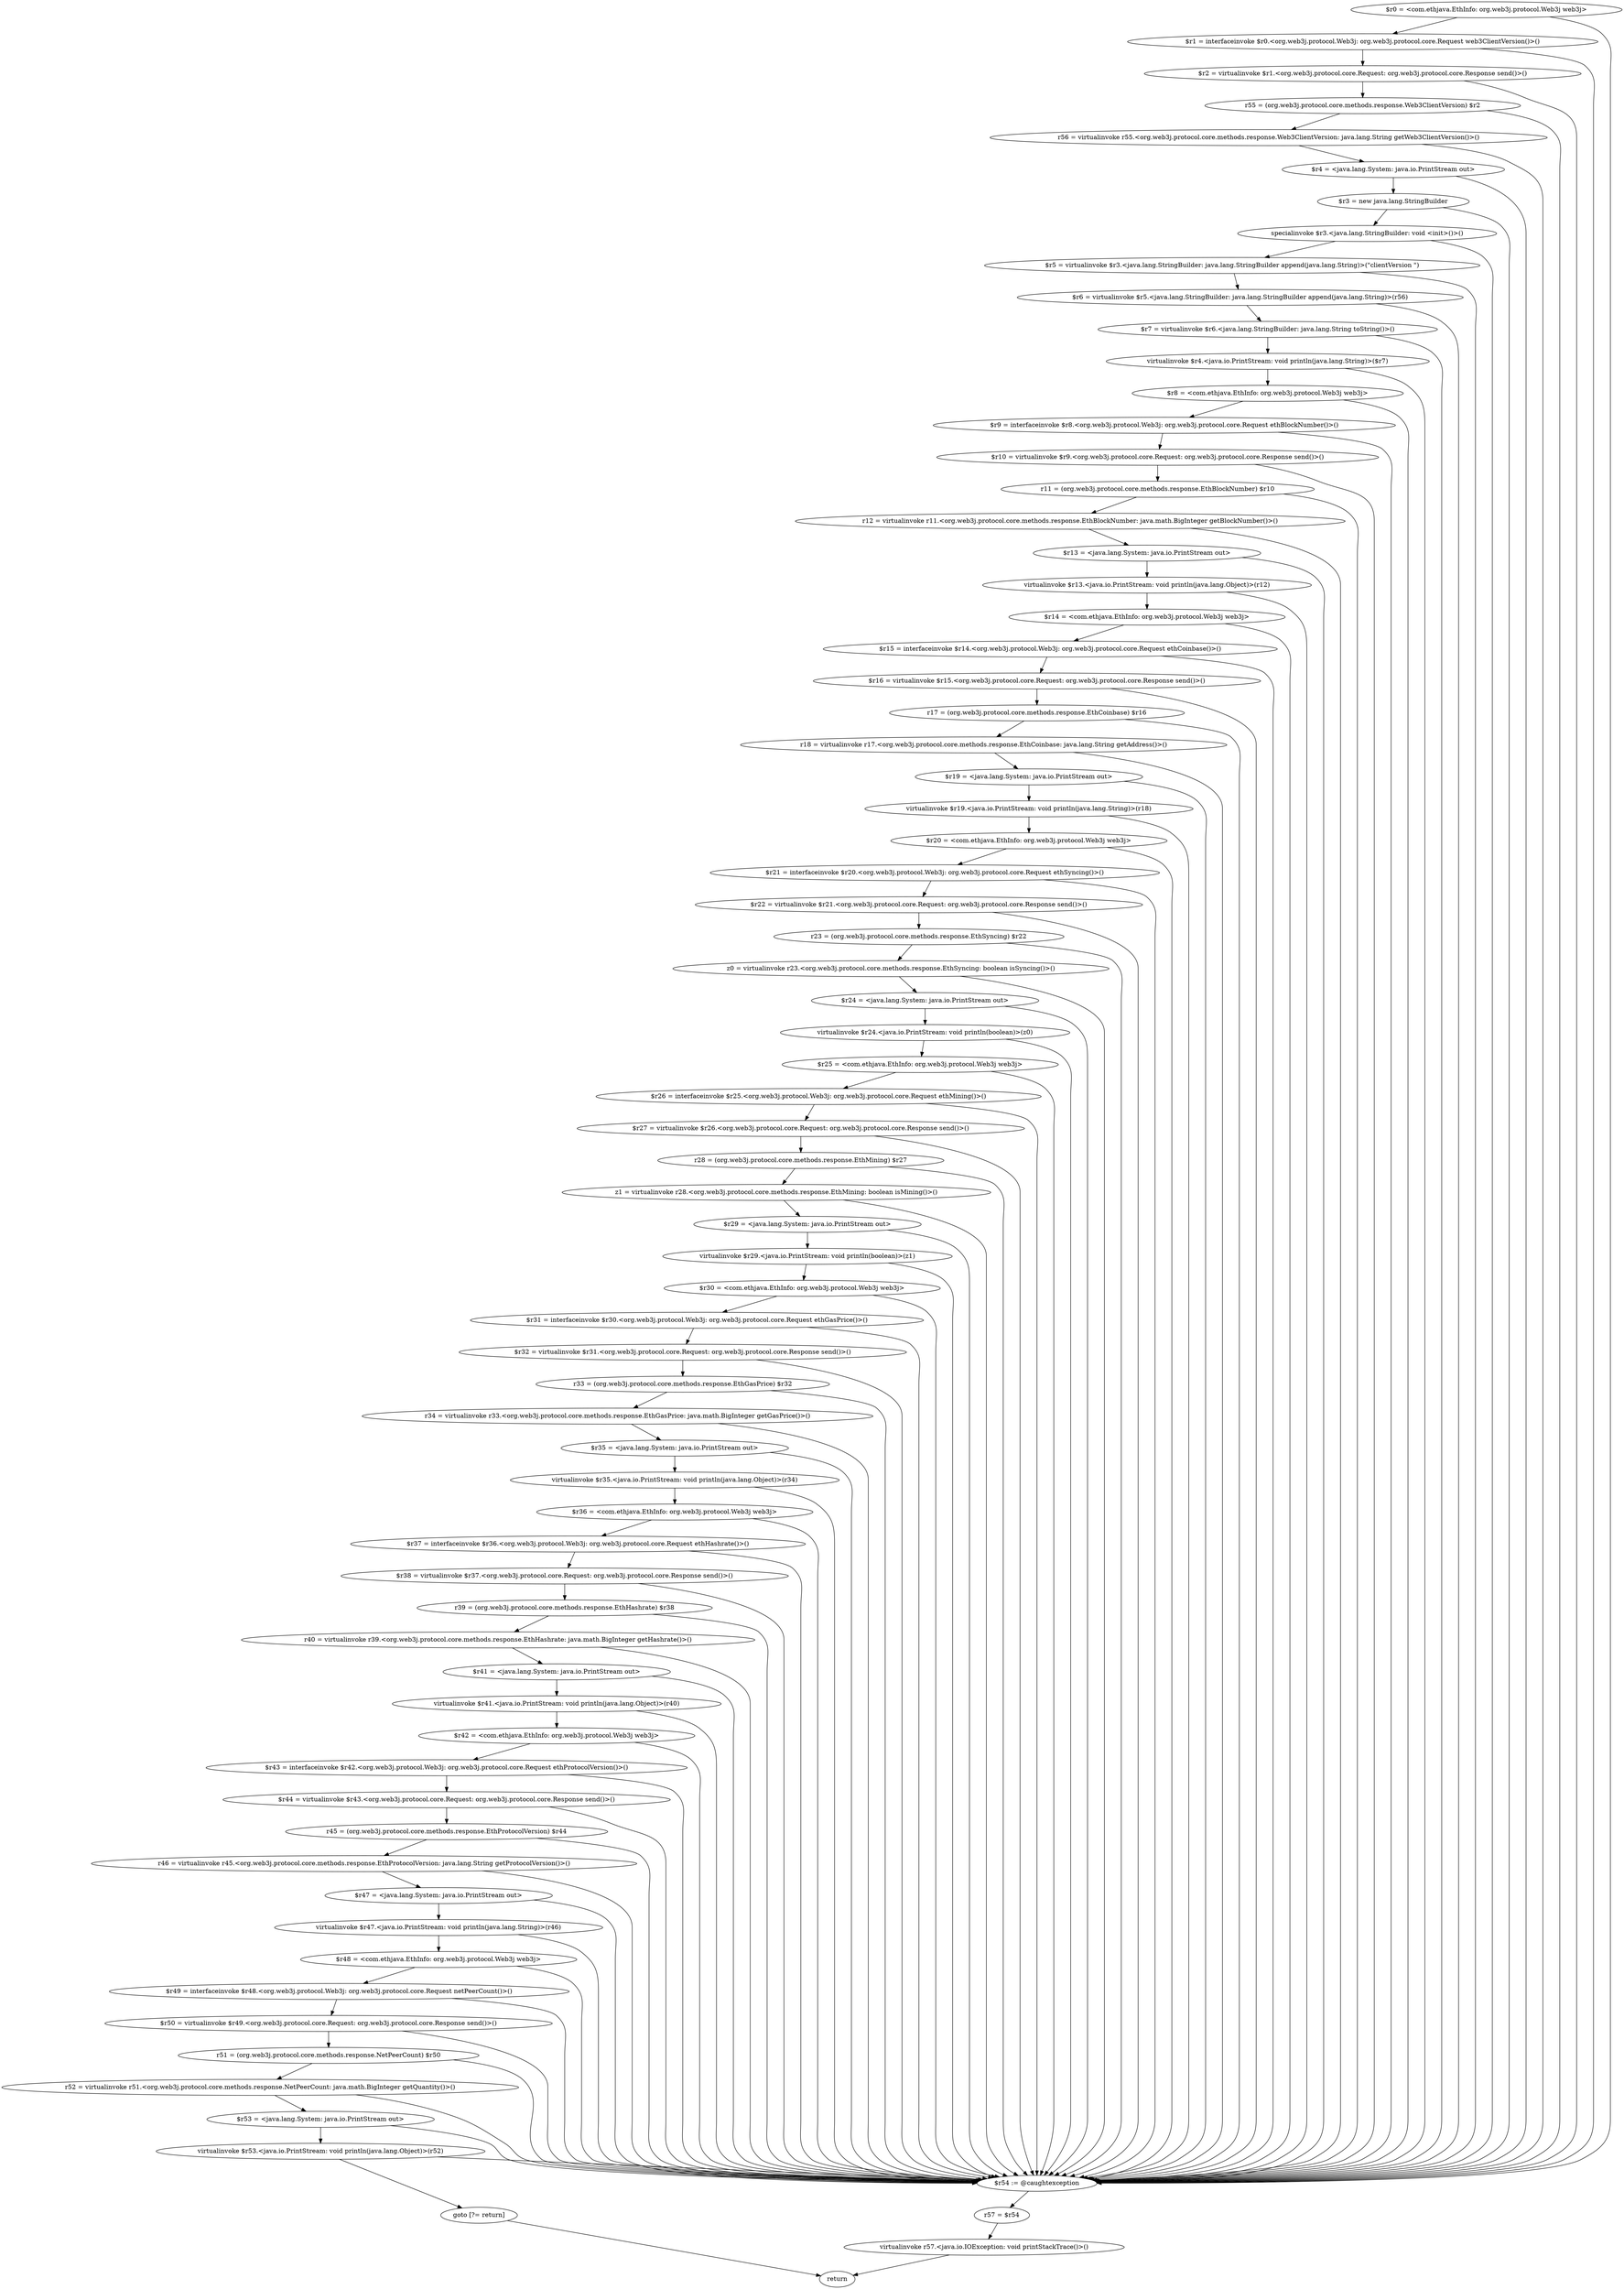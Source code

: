 digraph "unitGraph" {
    "$r0 = <com.ethjava.EthInfo: org.web3j.protocol.Web3j web3j>"
    "$r1 = interfaceinvoke $r0.<org.web3j.protocol.Web3j: org.web3j.protocol.core.Request web3ClientVersion()>()"
    "$r2 = virtualinvoke $r1.<org.web3j.protocol.core.Request: org.web3j.protocol.core.Response send()>()"
    "r55 = (org.web3j.protocol.core.methods.response.Web3ClientVersion) $r2"
    "r56 = virtualinvoke r55.<org.web3j.protocol.core.methods.response.Web3ClientVersion: java.lang.String getWeb3ClientVersion()>()"
    "$r4 = <java.lang.System: java.io.PrintStream out>"
    "$r3 = new java.lang.StringBuilder"
    "specialinvoke $r3.<java.lang.StringBuilder: void <init>()>()"
    "$r5 = virtualinvoke $r3.<java.lang.StringBuilder: java.lang.StringBuilder append(java.lang.String)>(\"clientVersion \")"
    "$r6 = virtualinvoke $r5.<java.lang.StringBuilder: java.lang.StringBuilder append(java.lang.String)>(r56)"
    "$r7 = virtualinvoke $r6.<java.lang.StringBuilder: java.lang.String toString()>()"
    "virtualinvoke $r4.<java.io.PrintStream: void println(java.lang.String)>($r7)"
    "$r8 = <com.ethjava.EthInfo: org.web3j.protocol.Web3j web3j>"
    "$r9 = interfaceinvoke $r8.<org.web3j.protocol.Web3j: org.web3j.protocol.core.Request ethBlockNumber()>()"
    "$r10 = virtualinvoke $r9.<org.web3j.protocol.core.Request: org.web3j.protocol.core.Response send()>()"
    "r11 = (org.web3j.protocol.core.methods.response.EthBlockNumber) $r10"
    "r12 = virtualinvoke r11.<org.web3j.protocol.core.methods.response.EthBlockNumber: java.math.BigInteger getBlockNumber()>()"
    "$r13 = <java.lang.System: java.io.PrintStream out>"
    "virtualinvoke $r13.<java.io.PrintStream: void println(java.lang.Object)>(r12)"
    "$r14 = <com.ethjava.EthInfo: org.web3j.protocol.Web3j web3j>"
    "$r15 = interfaceinvoke $r14.<org.web3j.protocol.Web3j: org.web3j.protocol.core.Request ethCoinbase()>()"
    "$r16 = virtualinvoke $r15.<org.web3j.protocol.core.Request: org.web3j.protocol.core.Response send()>()"
    "r17 = (org.web3j.protocol.core.methods.response.EthCoinbase) $r16"
    "r18 = virtualinvoke r17.<org.web3j.protocol.core.methods.response.EthCoinbase: java.lang.String getAddress()>()"
    "$r19 = <java.lang.System: java.io.PrintStream out>"
    "virtualinvoke $r19.<java.io.PrintStream: void println(java.lang.String)>(r18)"
    "$r20 = <com.ethjava.EthInfo: org.web3j.protocol.Web3j web3j>"
    "$r21 = interfaceinvoke $r20.<org.web3j.protocol.Web3j: org.web3j.protocol.core.Request ethSyncing()>()"
    "$r22 = virtualinvoke $r21.<org.web3j.protocol.core.Request: org.web3j.protocol.core.Response send()>()"
    "r23 = (org.web3j.protocol.core.methods.response.EthSyncing) $r22"
    "z0 = virtualinvoke r23.<org.web3j.protocol.core.methods.response.EthSyncing: boolean isSyncing()>()"
    "$r24 = <java.lang.System: java.io.PrintStream out>"
    "virtualinvoke $r24.<java.io.PrintStream: void println(boolean)>(z0)"
    "$r25 = <com.ethjava.EthInfo: org.web3j.protocol.Web3j web3j>"
    "$r26 = interfaceinvoke $r25.<org.web3j.protocol.Web3j: org.web3j.protocol.core.Request ethMining()>()"
    "$r27 = virtualinvoke $r26.<org.web3j.protocol.core.Request: org.web3j.protocol.core.Response send()>()"
    "r28 = (org.web3j.protocol.core.methods.response.EthMining) $r27"
    "z1 = virtualinvoke r28.<org.web3j.protocol.core.methods.response.EthMining: boolean isMining()>()"
    "$r29 = <java.lang.System: java.io.PrintStream out>"
    "virtualinvoke $r29.<java.io.PrintStream: void println(boolean)>(z1)"
    "$r30 = <com.ethjava.EthInfo: org.web3j.protocol.Web3j web3j>"
    "$r31 = interfaceinvoke $r30.<org.web3j.protocol.Web3j: org.web3j.protocol.core.Request ethGasPrice()>()"
    "$r32 = virtualinvoke $r31.<org.web3j.protocol.core.Request: org.web3j.protocol.core.Response send()>()"
    "r33 = (org.web3j.protocol.core.methods.response.EthGasPrice) $r32"
    "r34 = virtualinvoke r33.<org.web3j.protocol.core.methods.response.EthGasPrice: java.math.BigInteger getGasPrice()>()"
    "$r35 = <java.lang.System: java.io.PrintStream out>"
    "virtualinvoke $r35.<java.io.PrintStream: void println(java.lang.Object)>(r34)"
    "$r36 = <com.ethjava.EthInfo: org.web3j.protocol.Web3j web3j>"
    "$r37 = interfaceinvoke $r36.<org.web3j.protocol.Web3j: org.web3j.protocol.core.Request ethHashrate()>()"
    "$r38 = virtualinvoke $r37.<org.web3j.protocol.core.Request: org.web3j.protocol.core.Response send()>()"
    "r39 = (org.web3j.protocol.core.methods.response.EthHashrate) $r38"
    "r40 = virtualinvoke r39.<org.web3j.protocol.core.methods.response.EthHashrate: java.math.BigInteger getHashrate()>()"
    "$r41 = <java.lang.System: java.io.PrintStream out>"
    "virtualinvoke $r41.<java.io.PrintStream: void println(java.lang.Object)>(r40)"
    "$r42 = <com.ethjava.EthInfo: org.web3j.protocol.Web3j web3j>"
    "$r43 = interfaceinvoke $r42.<org.web3j.protocol.Web3j: org.web3j.protocol.core.Request ethProtocolVersion()>()"
    "$r44 = virtualinvoke $r43.<org.web3j.protocol.core.Request: org.web3j.protocol.core.Response send()>()"
    "r45 = (org.web3j.protocol.core.methods.response.EthProtocolVersion) $r44"
    "r46 = virtualinvoke r45.<org.web3j.protocol.core.methods.response.EthProtocolVersion: java.lang.String getProtocolVersion()>()"
    "$r47 = <java.lang.System: java.io.PrintStream out>"
    "virtualinvoke $r47.<java.io.PrintStream: void println(java.lang.String)>(r46)"
    "$r48 = <com.ethjava.EthInfo: org.web3j.protocol.Web3j web3j>"
    "$r49 = interfaceinvoke $r48.<org.web3j.protocol.Web3j: org.web3j.protocol.core.Request netPeerCount()>()"
    "$r50 = virtualinvoke $r49.<org.web3j.protocol.core.Request: org.web3j.protocol.core.Response send()>()"
    "r51 = (org.web3j.protocol.core.methods.response.NetPeerCount) $r50"
    "r52 = virtualinvoke r51.<org.web3j.protocol.core.methods.response.NetPeerCount: java.math.BigInteger getQuantity()>()"
    "$r53 = <java.lang.System: java.io.PrintStream out>"
    "virtualinvoke $r53.<java.io.PrintStream: void println(java.lang.Object)>(r52)"
    "goto [?= return]"
    "$r54 := @caughtexception"
    "r57 = $r54"
    "virtualinvoke r57.<java.io.IOException: void printStackTrace()>()"
    "return"
    "$r0 = <com.ethjava.EthInfo: org.web3j.protocol.Web3j web3j>"->"$r1 = interfaceinvoke $r0.<org.web3j.protocol.Web3j: org.web3j.protocol.core.Request web3ClientVersion()>()";
    "$r0 = <com.ethjava.EthInfo: org.web3j.protocol.Web3j web3j>"->"$r54 := @caughtexception";
    "$r1 = interfaceinvoke $r0.<org.web3j.protocol.Web3j: org.web3j.protocol.core.Request web3ClientVersion()>()"->"$r2 = virtualinvoke $r1.<org.web3j.protocol.core.Request: org.web3j.protocol.core.Response send()>()";
    "$r1 = interfaceinvoke $r0.<org.web3j.protocol.Web3j: org.web3j.protocol.core.Request web3ClientVersion()>()"->"$r54 := @caughtexception";
    "$r2 = virtualinvoke $r1.<org.web3j.protocol.core.Request: org.web3j.protocol.core.Response send()>()"->"r55 = (org.web3j.protocol.core.methods.response.Web3ClientVersion) $r2";
    "$r2 = virtualinvoke $r1.<org.web3j.protocol.core.Request: org.web3j.protocol.core.Response send()>()"->"$r54 := @caughtexception";
    "r55 = (org.web3j.protocol.core.methods.response.Web3ClientVersion) $r2"->"r56 = virtualinvoke r55.<org.web3j.protocol.core.methods.response.Web3ClientVersion: java.lang.String getWeb3ClientVersion()>()";
    "r55 = (org.web3j.protocol.core.methods.response.Web3ClientVersion) $r2"->"$r54 := @caughtexception";
    "r56 = virtualinvoke r55.<org.web3j.protocol.core.methods.response.Web3ClientVersion: java.lang.String getWeb3ClientVersion()>()"->"$r4 = <java.lang.System: java.io.PrintStream out>";
    "r56 = virtualinvoke r55.<org.web3j.protocol.core.methods.response.Web3ClientVersion: java.lang.String getWeb3ClientVersion()>()"->"$r54 := @caughtexception";
    "$r4 = <java.lang.System: java.io.PrintStream out>"->"$r3 = new java.lang.StringBuilder";
    "$r4 = <java.lang.System: java.io.PrintStream out>"->"$r54 := @caughtexception";
    "$r3 = new java.lang.StringBuilder"->"specialinvoke $r3.<java.lang.StringBuilder: void <init>()>()";
    "$r3 = new java.lang.StringBuilder"->"$r54 := @caughtexception";
    "specialinvoke $r3.<java.lang.StringBuilder: void <init>()>()"->"$r5 = virtualinvoke $r3.<java.lang.StringBuilder: java.lang.StringBuilder append(java.lang.String)>(\"clientVersion \")";
    "specialinvoke $r3.<java.lang.StringBuilder: void <init>()>()"->"$r54 := @caughtexception";
    "$r5 = virtualinvoke $r3.<java.lang.StringBuilder: java.lang.StringBuilder append(java.lang.String)>(\"clientVersion \")"->"$r6 = virtualinvoke $r5.<java.lang.StringBuilder: java.lang.StringBuilder append(java.lang.String)>(r56)";
    "$r5 = virtualinvoke $r3.<java.lang.StringBuilder: java.lang.StringBuilder append(java.lang.String)>(\"clientVersion \")"->"$r54 := @caughtexception";
    "$r6 = virtualinvoke $r5.<java.lang.StringBuilder: java.lang.StringBuilder append(java.lang.String)>(r56)"->"$r7 = virtualinvoke $r6.<java.lang.StringBuilder: java.lang.String toString()>()";
    "$r6 = virtualinvoke $r5.<java.lang.StringBuilder: java.lang.StringBuilder append(java.lang.String)>(r56)"->"$r54 := @caughtexception";
    "$r7 = virtualinvoke $r6.<java.lang.StringBuilder: java.lang.String toString()>()"->"virtualinvoke $r4.<java.io.PrintStream: void println(java.lang.String)>($r7)";
    "$r7 = virtualinvoke $r6.<java.lang.StringBuilder: java.lang.String toString()>()"->"$r54 := @caughtexception";
    "virtualinvoke $r4.<java.io.PrintStream: void println(java.lang.String)>($r7)"->"$r8 = <com.ethjava.EthInfo: org.web3j.protocol.Web3j web3j>";
    "virtualinvoke $r4.<java.io.PrintStream: void println(java.lang.String)>($r7)"->"$r54 := @caughtexception";
    "$r8 = <com.ethjava.EthInfo: org.web3j.protocol.Web3j web3j>"->"$r9 = interfaceinvoke $r8.<org.web3j.protocol.Web3j: org.web3j.protocol.core.Request ethBlockNumber()>()";
    "$r8 = <com.ethjava.EthInfo: org.web3j.protocol.Web3j web3j>"->"$r54 := @caughtexception";
    "$r9 = interfaceinvoke $r8.<org.web3j.protocol.Web3j: org.web3j.protocol.core.Request ethBlockNumber()>()"->"$r10 = virtualinvoke $r9.<org.web3j.protocol.core.Request: org.web3j.protocol.core.Response send()>()";
    "$r9 = interfaceinvoke $r8.<org.web3j.protocol.Web3j: org.web3j.protocol.core.Request ethBlockNumber()>()"->"$r54 := @caughtexception";
    "$r10 = virtualinvoke $r9.<org.web3j.protocol.core.Request: org.web3j.protocol.core.Response send()>()"->"r11 = (org.web3j.protocol.core.methods.response.EthBlockNumber) $r10";
    "$r10 = virtualinvoke $r9.<org.web3j.protocol.core.Request: org.web3j.protocol.core.Response send()>()"->"$r54 := @caughtexception";
    "r11 = (org.web3j.protocol.core.methods.response.EthBlockNumber) $r10"->"r12 = virtualinvoke r11.<org.web3j.protocol.core.methods.response.EthBlockNumber: java.math.BigInteger getBlockNumber()>()";
    "r11 = (org.web3j.protocol.core.methods.response.EthBlockNumber) $r10"->"$r54 := @caughtexception";
    "r12 = virtualinvoke r11.<org.web3j.protocol.core.methods.response.EthBlockNumber: java.math.BigInteger getBlockNumber()>()"->"$r13 = <java.lang.System: java.io.PrintStream out>";
    "r12 = virtualinvoke r11.<org.web3j.protocol.core.methods.response.EthBlockNumber: java.math.BigInteger getBlockNumber()>()"->"$r54 := @caughtexception";
    "$r13 = <java.lang.System: java.io.PrintStream out>"->"virtualinvoke $r13.<java.io.PrintStream: void println(java.lang.Object)>(r12)";
    "$r13 = <java.lang.System: java.io.PrintStream out>"->"$r54 := @caughtexception";
    "virtualinvoke $r13.<java.io.PrintStream: void println(java.lang.Object)>(r12)"->"$r14 = <com.ethjava.EthInfo: org.web3j.protocol.Web3j web3j>";
    "virtualinvoke $r13.<java.io.PrintStream: void println(java.lang.Object)>(r12)"->"$r54 := @caughtexception";
    "$r14 = <com.ethjava.EthInfo: org.web3j.protocol.Web3j web3j>"->"$r15 = interfaceinvoke $r14.<org.web3j.protocol.Web3j: org.web3j.protocol.core.Request ethCoinbase()>()";
    "$r14 = <com.ethjava.EthInfo: org.web3j.protocol.Web3j web3j>"->"$r54 := @caughtexception";
    "$r15 = interfaceinvoke $r14.<org.web3j.protocol.Web3j: org.web3j.protocol.core.Request ethCoinbase()>()"->"$r16 = virtualinvoke $r15.<org.web3j.protocol.core.Request: org.web3j.protocol.core.Response send()>()";
    "$r15 = interfaceinvoke $r14.<org.web3j.protocol.Web3j: org.web3j.protocol.core.Request ethCoinbase()>()"->"$r54 := @caughtexception";
    "$r16 = virtualinvoke $r15.<org.web3j.protocol.core.Request: org.web3j.protocol.core.Response send()>()"->"r17 = (org.web3j.protocol.core.methods.response.EthCoinbase) $r16";
    "$r16 = virtualinvoke $r15.<org.web3j.protocol.core.Request: org.web3j.protocol.core.Response send()>()"->"$r54 := @caughtexception";
    "r17 = (org.web3j.protocol.core.methods.response.EthCoinbase) $r16"->"r18 = virtualinvoke r17.<org.web3j.protocol.core.methods.response.EthCoinbase: java.lang.String getAddress()>()";
    "r17 = (org.web3j.protocol.core.methods.response.EthCoinbase) $r16"->"$r54 := @caughtexception";
    "r18 = virtualinvoke r17.<org.web3j.protocol.core.methods.response.EthCoinbase: java.lang.String getAddress()>()"->"$r19 = <java.lang.System: java.io.PrintStream out>";
    "r18 = virtualinvoke r17.<org.web3j.protocol.core.methods.response.EthCoinbase: java.lang.String getAddress()>()"->"$r54 := @caughtexception";
    "$r19 = <java.lang.System: java.io.PrintStream out>"->"virtualinvoke $r19.<java.io.PrintStream: void println(java.lang.String)>(r18)";
    "$r19 = <java.lang.System: java.io.PrintStream out>"->"$r54 := @caughtexception";
    "virtualinvoke $r19.<java.io.PrintStream: void println(java.lang.String)>(r18)"->"$r20 = <com.ethjava.EthInfo: org.web3j.protocol.Web3j web3j>";
    "virtualinvoke $r19.<java.io.PrintStream: void println(java.lang.String)>(r18)"->"$r54 := @caughtexception";
    "$r20 = <com.ethjava.EthInfo: org.web3j.protocol.Web3j web3j>"->"$r21 = interfaceinvoke $r20.<org.web3j.protocol.Web3j: org.web3j.protocol.core.Request ethSyncing()>()";
    "$r20 = <com.ethjava.EthInfo: org.web3j.protocol.Web3j web3j>"->"$r54 := @caughtexception";
    "$r21 = interfaceinvoke $r20.<org.web3j.protocol.Web3j: org.web3j.protocol.core.Request ethSyncing()>()"->"$r22 = virtualinvoke $r21.<org.web3j.protocol.core.Request: org.web3j.protocol.core.Response send()>()";
    "$r21 = interfaceinvoke $r20.<org.web3j.protocol.Web3j: org.web3j.protocol.core.Request ethSyncing()>()"->"$r54 := @caughtexception";
    "$r22 = virtualinvoke $r21.<org.web3j.protocol.core.Request: org.web3j.protocol.core.Response send()>()"->"r23 = (org.web3j.protocol.core.methods.response.EthSyncing) $r22";
    "$r22 = virtualinvoke $r21.<org.web3j.protocol.core.Request: org.web3j.protocol.core.Response send()>()"->"$r54 := @caughtexception";
    "r23 = (org.web3j.protocol.core.methods.response.EthSyncing) $r22"->"z0 = virtualinvoke r23.<org.web3j.protocol.core.methods.response.EthSyncing: boolean isSyncing()>()";
    "r23 = (org.web3j.protocol.core.methods.response.EthSyncing) $r22"->"$r54 := @caughtexception";
    "z0 = virtualinvoke r23.<org.web3j.protocol.core.methods.response.EthSyncing: boolean isSyncing()>()"->"$r24 = <java.lang.System: java.io.PrintStream out>";
    "z0 = virtualinvoke r23.<org.web3j.protocol.core.methods.response.EthSyncing: boolean isSyncing()>()"->"$r54 := @caughtexception";
    "$r24 = <java.lang.System: java.io.PrintStream out>"->"virtualinvoke $r24.<java.io.PrintStream: void println(boolean)>(z0)";
    "$r24 = <java.lang.System: java.io.PrintStream out>"->"$r54 := @caughtexception";
    "virtualinvoke $r24.<java.io.PrintStream: void println(boolean)>(z0)"->"$r25 = <com.ethjava.EthInfo: org.web3j.protocol.Web3j web3j>";
    "virtualinvoke $r24.<java.io.PrintStream: void println(boolean)>(z0)"->"$r54 := @caughtexception";
    "$r25 = <com.ethjava.EthInfo: org.web3j.protocol.Web3j web3j>"->"$r26 = interfaceinvoke $r25.<org.web3j.protocol.Web3j: org.web3j.protocol.core.Request ethMining()>()";
    "$r25 = <com.ethjava.EthInfo: org.web3j.protocol.Web3j web3j>"->"$r54 := @caughtexception";
    "$r26 = interfaceinvoke $r25.<org.web3j.protocol.Web3j: org.web3j.protocol.core.Request ethMining()>()"->"$r27 = virtualinvoke $r26.<org.web3j.protocol.core.Request: org.web3j.protocol.core.Response send()>()";
    "$r26 = interfaceinvoke $r25.<org.web3j.protocol.Web3j: org.web3j.protocol.core.Request ethMining()>()"->"$r54 := @caughtexception";
    "$r27 = virtualinvoke $r26.<org.web3j.protocol.core.Request: org.web3j.protocol.core.Response send()>()"->"r28 = (org.web3j.protocol.core.methods.response.EthMining) $r27";
    "$r27 = virtualinvoke $r26.<org.web3j.protocol.core.Request: org.web3j.protocol.core.Response send()>()"->"$r54 := @caughtexception";
    "r28 = (org.web3j.protocol.core.methods.response.EthMining) $r27"->"z1 = virtualinvoke r28.<org.web3j.protocol.core.methods.response.EthMining: boolean isMining()>()";
    "r28 = (org.web3j.protocol.core.methods.response.EthMining) $r27"->"$r54 := @caughtexception";
    "z1 = virtualinvoke r28.<org.web3j.protocol.core.methods.response.EthMining: boolean isMining()>()"->"$r29 = <java.lang.System: java.io.PrintStream out>";
    "z1 = virtualinvoke r28.<org.web3j.protocol.core.methods.response.EthMining: boolean isMining()>()"->"$r54 := @caughtexception";
    "$r29 = <java.lang.System: java.io.PrintStream out>"->"virtualinvoke $r29.<java.io.PrintStream: void println(boolean)>(z1)";
    "$r29 = <java.lang.System: java.io.PrintStream out>"->"$r54 := @caughtexception";
    "virtualinvoke $r29.<java.io.PrintStream: void println(boolean)>(z1)"->"$r30 = <com.ethjava.EthInfo: org.web3j.protocol.Web3j web3j>";
    "virtualinvoke $r29.<java.io.PrintStream: void println(boolean)>(z1)"->"$r54 := @caughtexception";
    "$r30 = <com.ethjava.EthInfo: org.web3j.protocol.Web3j web3j>"->"$r31 = interfaceinvoke $r30.<org.web3j.protocol.Web3j: org.web3j.protocol.core.Request ethGasPrice()>()";
    "$r30 = <com.ethjava.EthInfo: org.web3j.protocol.Web3j web3j>"->"$r54 := @caughtexception";
    "$r31 = interfaceinvoke $r30.<org.web3j.protocol.Web3j: org.web3j.protocol.core.Request ethGasPrice()>()"->"$r32 = virtualinvoke $r31.<org.web3j.protocol.core.Request: org.web3j.protocol.core.Response send()>()";
    "$r31 = interfaceinvoke $r30.<org.web3j.protocol.Web3j: org.web3j.protocol.core.Request ethGasPrice()>()"->"$r54 := @caughtexception";
    "$r32 = virtualinvoke $r31.<org.web3j.protocol.core.Request: org.web3j.protocol.core.Response send()>()"->"r33 = (org.web3j.protocol.core.methods.response.EthGasPrice) $r32";
    "$r32 = virtualinvoke $r31.<org.web3j.protocol.core.Request: org.web3j.protocol.core.Response send()>()"->"$r54 := @caughtexception";
    "r33 = (org.web3j.protocol.core.methods.response.EthGasPrice) $r32"->"r34 = virtualinvoke r33.<org.web3j.protocol.core.methods.response.EthGasPrice: java.math.BigInteger getGasPrice()>()";
    "r33 = (org.web3j.protocol.core.methods.response.EthGasPrice) $r32"->"$r54 := @caughtexception";
    "r34 = virtualinvoke r33.<org.web3j.protocol.core.methods.response.EthGasPrice: java.math.BigInteger getGasPrice()>()"->"$r35 = <java.lang.System: java.io.PrintStream out>";
    "r34 = virtualinvoke r33.<org.web3j.protocol.core.methods.response.EthGasPrice: java.math.BigInteger getGasPrice()>()"->"$r54 := @caughtexception";
    "$r35 = <java.lang.System: java.io.PrintStream out>"->"virtualinvoke $r35.<java.io.PrintStream: void println(java.lang.Object)>(r34)";
    "$r35 = <java.lang.System: java.io.PrintStream out>"->"$r54 := @caughtexception";
    "virtualinvoke $r35.<java.io.PrintStream: void println(java.lang.Object)>(r34)"->"$r36 = <com.ethjava.EthInfo: org.web3j.protocol.Web3j web3j>";
    "virtualinvoke $r35.<java.io.PrintStream: void println(java.lang.Object)>(r34)"->"$r54 := @caughtexception";
    "$r36 = <com.ethjava.EthInfo: org.web3j.protocol.Web3j web3j>"->"$r37 = interfaceinvoke $r36.<org.web3j.protocol.Web3j: org.web3j.protocol.core.Request ethHashrate()>()";
    "$r36 = <com.ethjava.EthInfo: org.web3j.protocol.Web3j web3j>"->"$r54 := @caughtexception";
    "$r37 = interfaceinvoke $r36.<org.web3j.protocol.Web3j: org.web3j.protocol.core.Request ethHashrate()>()"->"$r38 = virtualinvoke $r37.<org.web3j.protocol.core.Request: org.web3j.protocol.core.Response send()>()";
    "$r37 = interfaceinvoke $r36.<org.web3j.protocol.Web3j: org.web3j.protocol.core.Request ethHashrate()>()"->"$r54 := @caughtexception";
    "$r38 = virtualinvoke $r37.<org.web3j.protocol.core.Request: org.web3j.protocol.core.Response send()>()"->"r39 = (org.web3j.protocol.core.methods.response.EthHashrate) $r38";
    "$r38 = virtualinvoke $r37.<org.web3j.protocol.core.Request: org.web3j.protocol.core.Response send()>()"->"$r54 := @caughtexception";
    "r39 = (org.web3j.protocol.core.methods.response.EthHashrate) $r38"->"r40 = virtualinvoke r39.<org.web3j.protocol.core.methods.response.EthHashrate: java.math.BigInteger getHashrate()>()";
    "r39 = (org.web3j.protocol.core.methods.response.EthHashrate) $r38"->"$r54 := @caughtexception";
    "r40 = virtualinvoke r39.<org.web3j.protocol.core.methods.response.EthHashrate: java.math.BigInteger getHashrate()>()"->"$r41 = <java.lang.System: java.io.PrintStream out>";
    "r40 = virtualinvoke r39.<org.web3j.protocol.core.methods.response.EthHashrate: java.math.BigInteger getHashrate()>()"->"$r54 := @caughtexception";
    "$r41 = <java.lang.System: java.io.PrintStream out>"->"virtualinvoke $r41.<java.io.PrintStream: void println(java.lang.Object)>(r40)";
    "$r41 = <java.lang.System: java.io.PrintStream out>"->"$r54 := @caughtexception";
    "virtualinvoke $r41.<java.io.PrintStream: void println(java.lang.Object)>(r40)"->"$r42 = <com.ethjava.EthInfo: org.web3j.protocol.Web3j web3j>";
    "virtualinvoke $r41.<java.io.PrintStream: void println(java.lang.Object)>(r40)"->"$r54 := @caughtexception";
    "$r42 = <com.ethjava.EthInfo: org.web3j.protocol.Web3j web3j>"->"$r43 = interfaceinvoke $r42.<org.web3j.protocol.Web3j: org.web3j.protocol.core.Request ethProtocolVersion()>()";
    "$r42 = <com.ethjava.EthInfo: org.web3j.protocol.Web3j web3j>"->"$r54 := @caughtexception";
    "$r43 = interfaceinvoke $r42.<org.web3j.protocol.Web3j: org.web3j.protocol.core.Request ethProtocolVersion()>()"->"$r44 = virtualinvoke $r43.<org.web3j.protocol.core.Request: org.web3j.protocol.core.Response send()>()";
    "$r43 = interfaceinvoke $r42.<org.web3j.protocol.Web3j: org.web3j.protocol.core.Request ethProtocolVersion()>()"->"$r54 := @caughtexception";
    "$r44 = virtualinvoke $r43.<org.web3j.protocol.core.Request: org.web3j.protocol.core.Response send()>()"->"r45 = (org.web3j.protocol.core.methods.response.EthProtocolVersion) $r44";
    "$r44 = virtualinvoke $r43.<org.web3j.protocol.core.Request: org.web3j.protocol.core.Response send()>()"->"$r54 := @caughtexception";
    "r45 = (org.web3j.protocol.core.methods.response.EthProtocolVersion) $r44"->"r46 = virtualinvoke r45.<org.web3j.protocol.core.methods.response.EthProtocolVersion: java.lang.String getProtocolVersion()>()";
    "r45 = (org.web3j.protocol.core.methods.response.EthProtocolVersion) $r44"->"$r54 := @caughtexception";
    "r46 = virtualinvoke r45.<org.web3j.protocol.core.methods.response.EthProtocolVersion: java.lang.String getProtocolVersion()>()"->"$r47 = <java.lang.System: java.io.PrintStream out>";
    "r46 = virtualinvoke r45.<org.web3j.protocol.core.methods.response.EthProtocolVersion: java.lang.String getProtocolVersion()>()"->"$r54 := @caughtexception";
    "$r47 = <java.lang.System: java.io.PrintStream out>"->"virtualinvoke $r47.<java.io.PrintStream: void println(java.lang.String)>(r46)";
    "$r47 = <java.lang.System: java.io.PrintStream out>"->"$r54 := @caughtexception";
    "virtualinvoke $r47.<java.io.PrintStream: void println(java.lang.String)>(r46)"->"$r48 = <com.ethjava.EthInfo: org.web3j.protocol.Web3j web3j>";
    "virtualinvoke $r47.<java.io.PrintStream: void println(java.lang.String)>(r46)"->"$r54 := @caughtexception";
    "$r48 = <com.ethjava.EthInfo: org.web3j.protocol.Web3j web3j>"->"$r49 = interfaceinvoke $r48.<org.web3j.protocol.Web3j: org.web3j.protocol.core.Request netPeerCount()>()";
    "$r48 = <com.ethjava.EthInfo: org.web3j.protocol.Web3j web3j>"->"$r54 := @caughtexception";
    "$r49 = interfaceinvoke $r48.<org.web3j.protocol.Web3j: org.web3j.protocol.core.Request netPeerCount()>()"->"$r50 = virtualinvoke $r49.<org.web3j.protocol.core.Request: org.web3j.protocol.core.Response send()>()";
    "$r49 = interfaceinvoke $r48.<org.web3j.protocol.Web3j: org.web3j.protocol.core.Request netPeerCount()>()"->"$r54 := @caughtexception";
    "$r50 = virtualinvoke $r49.<org.web3j.protocol.core.Request: org.web3j.protocol.core.Response send()>()"->"r51 = (org.web3j.protocol.core.methods.response.NetPeerCount) $r50";
    "$r50 = virtualinvoke $r49.<org.web3j.protocol.core.Request: org.web3j.protocol.core.Response send()>()"->"$r54 := @caughtexception";
    "r51 = (org.web3j.protocol.core.methods.response.NetPeerCount) $r50"->"r52 = virtualinvoke r51.<org.web3j.protocol.core.methods.response.NetPeerCount: java.math.BigInteger getQuantity()>()";
    "r51 = (org.web3j.protocol.core.methods.response.NetPeerCount) $r50"->"$r54 := @caughtexception";
    "r52 = virtualinvoke r51.<org.web3j.protocol.core.methods.response.NetPeerCount: java.math.BigInteger getQuantity()>()"->"$r53 = <java.lang.System: java.io.PrintStream out>";
    "r52 = virtualinvoke r51.<org.web3j.protocol.core.methods.response.NetPeerCount: java.math.BigInteger getQuantity()>()"->"$r54 := @caughtexception";
    "$r53 = <java.lang.System: java.io.PrintStream out>"->"virtualinvoke $r53.<java.io.PrintStream: void println(java.lang.Object)>(r52)";
    "$r53 = <java.lang.System: java.io.PrintStream out>"->"$r54 := @caughtexception";
    "virtualinvoke $r53.<java.io.PrintStream: void println(java.lang.Object)>(r52)"->"goto [?= return]";
    "virtualinvoke $r53.<java.io.PrintStream: void println(java.lang.Object)>(r52)"->"$r54 := @caughtexception";
    "goto [?= return]"->"return";
    "$r54 := @caughtexception"->"r57 = $r54";
    "r57 = $r54"->"virtualinvoke r57.<java.io.IOException: void printStackTrace()>()";
    "virtualinvoke r57.<java.io.IOException: void printStackTrace()>()"->"return";
}
